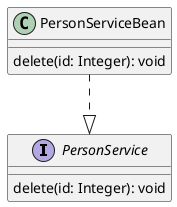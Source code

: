 @startuml

interface PersonService{
    delete(id: Integer): void
}

class PersonServiceBean {
    delete(id: Integer): void
}

PersonServiceBean ..|> PersonService
@enduml